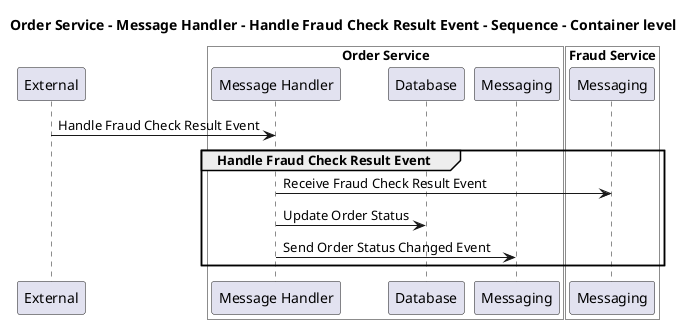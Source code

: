 @startuml

title Order Service - Message Handler - Handle Fraud Check Result Event - Sequence - Container level

participant "External" as C4InterFlow.SoftwareSystems.ExternalSystem

box "Order Service" #White
    participant "Message Handler" as ECommercePlatform.SoftwareSystems.OrderService.Containers.MessageHandler
    participant "Database" as ECommercePlatform.SoftwareSystems.OrderService.Containers.Database
    participant "Messaging" as ECommercePlatform.SoftwareSystems.OrderService.Containers.Messaging
end box


box "Fraud Service" #White
    participant "Messaging" as ECommercePlatform.SoftwareSystems.FraudService.Containers.Messaging
end box


C4InterFlow.SoftwareSystems.ExternalSystem -> ECommercePlatform.SoftwareSystems.OrderService.Containers.MessageHandler : Handle Fraud Check Result Event
group Handle Fraud Check Result Event
ECommercePlatform.SoftwareSystems.OrderService.Containers.MessageHandler -> ECommercePlatform.SoftwareSystems.FraudService.Containers.Messaging : Receive Fraud Check Result Event
ECommercePlatform.SoftwareSystems.OrderService.Containers.MessageHandler -> ECommercePlatform.SoftwareSystems.OrderService.Containers.Database : Update Order Status
ECommercePlatform.SoftwareSystems.OrderService.Containers.MessageHandler -> ECommercePlatform.SoftwareSystems.OrderService.Containers.Messaging : Send Order Status Changed Event
end


@enduml
